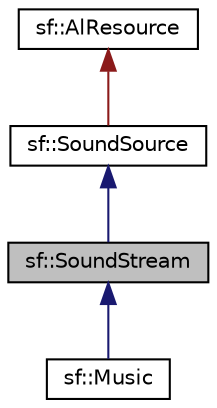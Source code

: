 digraph "sf::SoundStream"
{
  edge [fontname="Helvetica",fontsize="10",labelfontname="Helvetica",labelfontsize="10"];
  node [fontname="Helvetica",fontsize="10",shape=record];
  Node0 [label="sf::SoundStream",height=0.2,width=0.4,color="black", fillcolor="grey75", style="filled", fontcolor="black"];
  Node1 -> Node0 [dir="back",color="midnightblue",fontsize="10",style="solid"];
  Node1 [label="sf::SoundSource",height=0.2,width=0.4,color="black", fillcolor="white", style="filled",URL="$classsf_1_1_sound_source.html",tooltip="Base class defining a sound&#39;s properties. "];
  Node2 -> Node1 [dir="back",color="firebrick4",fontsize="10",style="solid"];
  Node2 [label="sf::AlResource",height=0.2,width=0.4,color="black", fillcolor="white", style="filled",URL="$classsf_1_1_al_resource.html",tooltip="Base class for classes that require an OpenAL context. "];
  Node0 -> Node3 [dir="back",color="midnightblue",fontsize="10",style="solid"];
  Node3 [label="sf::Music",height=0.2,width=0.4,color="black", fillcolor="white", style="filled",URL="$classsf_1_1_music.html",tooltip="Streamed music played from an audio file. "];
}
